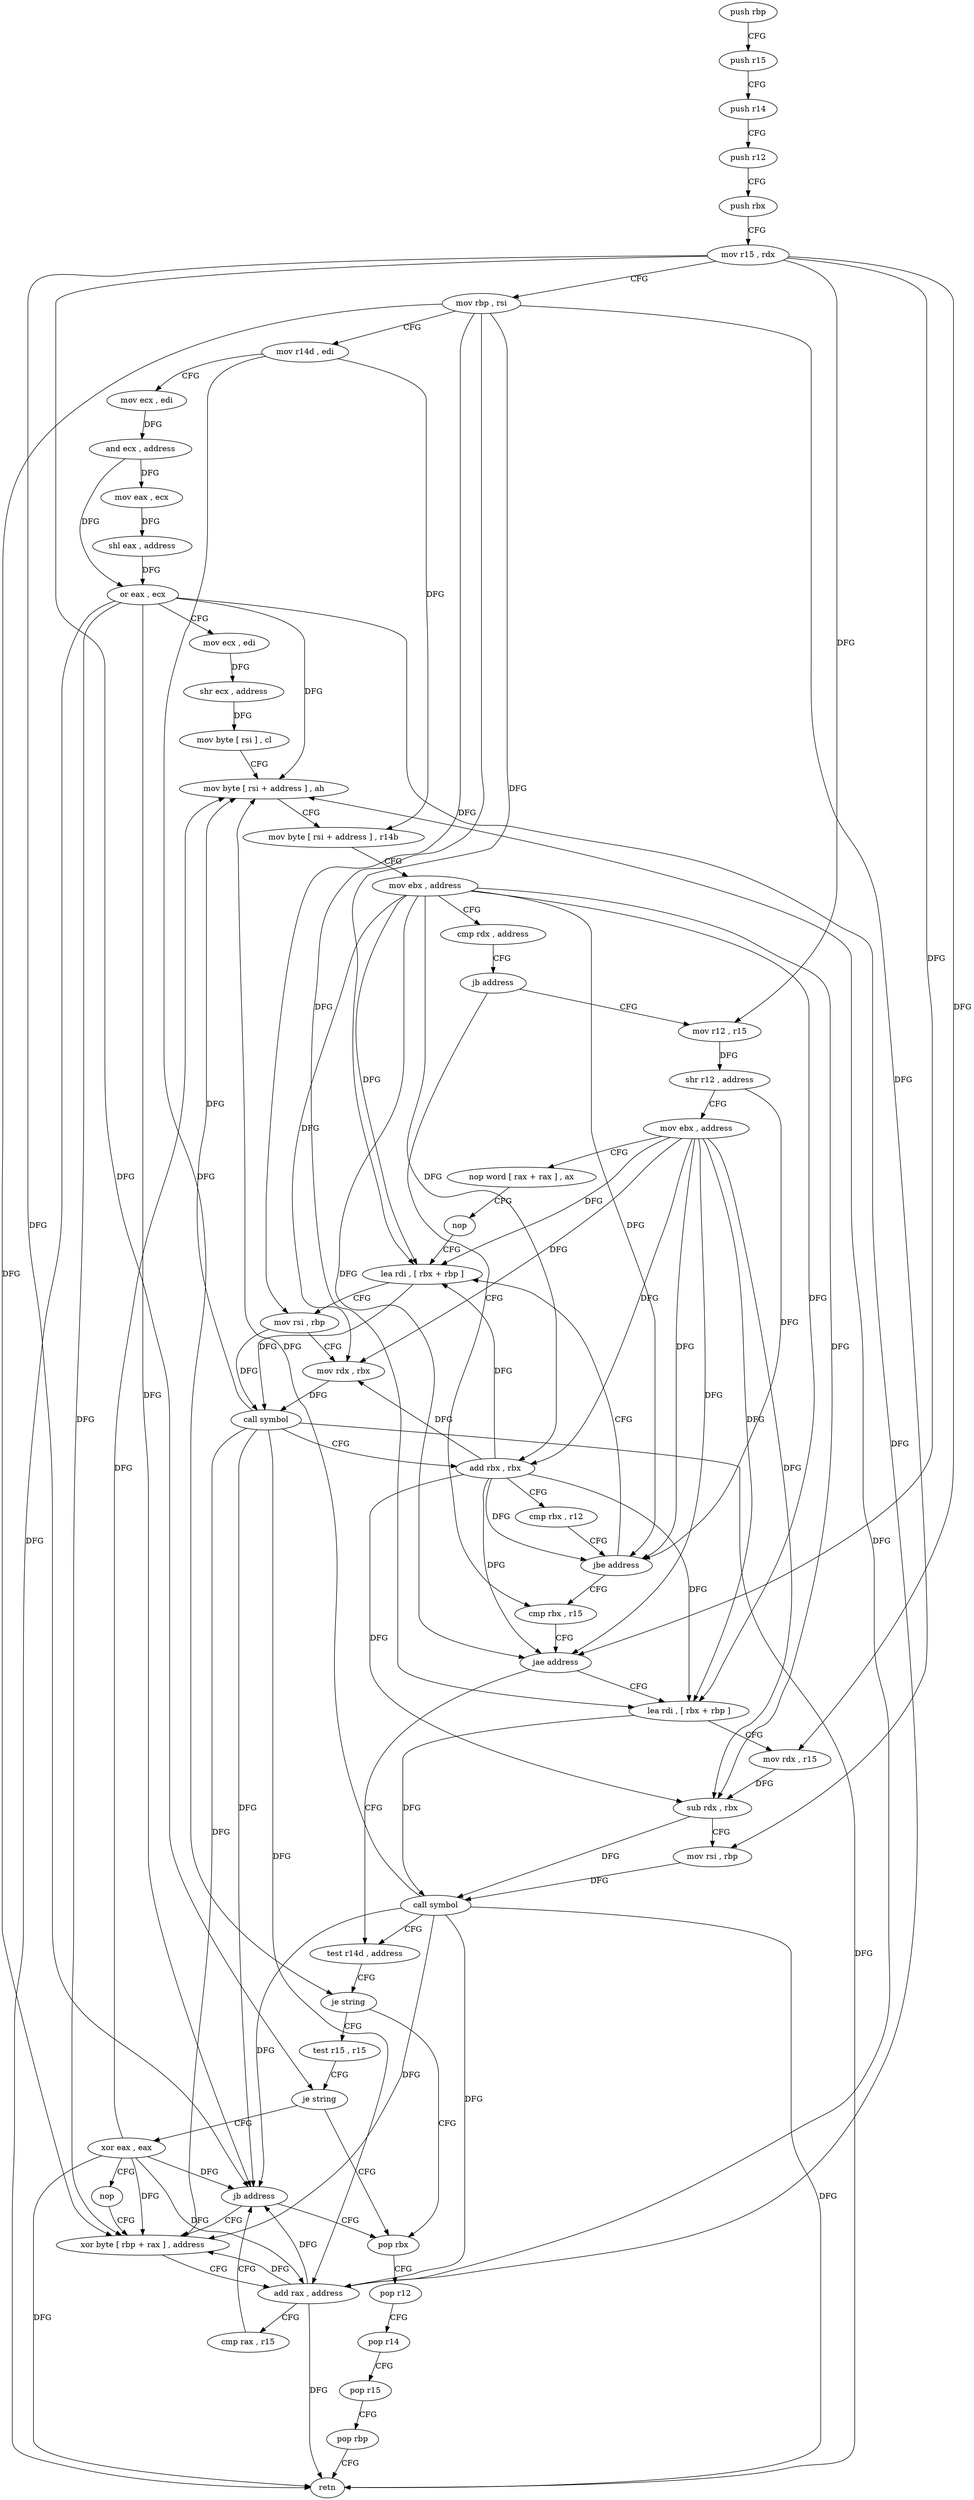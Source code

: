 digraph "func" {
"4207408" [label = "push rbp" ]
"4207409" [label = "push r15" ]
"4207411" [label = "push r14" ]
"4207413" [label = "push r12" ]
"4207415" [label = "push rbx" ]
"4207416" [label = "mov r15 , rdx" ]
"4207419" [label = "mov rbp , rsi" ]
"4207422" [label = "mov r14d , edi" ]
"4207425" [label = "mov ecx , edi" ]
"4207427" [label = "and ecx , address" ]
"4207433" [label = "mov eax , ecx" ]
"4207435" [label = "shl eax , address" ]
"4207438" [label = "or eax , ecx" ]
"4207440" [label = "mov ecx , edi" ]
"4207442" [label = "shr ecx , address" ]
"4207445" [label = "mov byte [ rsi ] , cl" ]
"4207447" [label = "mov byte [ rsi + address ] , ah" ]
"4207450" [label = "mov byte [ rsi + address ] , r14b" ]
"4207454" [label = "mov ebx , address" ]
"4207459" [label = "cmp rdx , address" ]
"4207463" [label = "jb address" ]
"4207511" [label = "cmp rbx , r15" ]
"4207465" [label = "mov r12 , r15" ]
"4207514" [label = "jae address" ]
"4207534" [label = "test r14d , address" ]
"4207516" [label = "lea rdi , [ rbx + rbp ]" ]
"4207468" [label = "shr r12 , address" ]
"4207471" [label = "mov ebx , address" ]
"4207476" [label = "nop word [ rax + rax ] , ax" ]
"4207486" [label = "nop" ]
"4207488" [label = "lea rdi , [ rbx + rbp ]" ]
"4207541" [label = "je string" ]
"4207568" [label = "pop rbx" ]
"4207543" [label = "test r15 , r15" ]
"4207520" [label = "mov rdx , r15" ]
"4207523" [label = "sub rdx , rbx" ]
"4207526" [label = "mov rsi , rbp" ]
"4207529" [label = "call symbol" ]
"4207492" [label = "mov rsi , rbp" ]
"4207495" [label = "mov rdx , rbx" ]
"4207498" [label = "call symbol" ]
"4207503" [label = "add rbx , rbx" ]
"4207506" [label = "cmp rbx , r12" ]
"4207509" [label = "jbe address" ]
"4207569" [label = "pop r12" ]
"4207571" [label = "pop r14" ]
"4207573" [label = "pop r15" ]
"4207575" [label = "pop rbp" ]
"4207576" [label = "retn" ]
"4207546" [label = "je string" ]
"4207548" [label = "xor eax , eax" ]
"4207550" [label = "nop" ]
"4207552" [label = "xor byte [ rbp + rax ] , address" ]
"4207557" [label = "add rax , address" ]
"4207563" [label = "cmp rax , r15" ]
"4207566" [label = "jb address" ]
"4207408" -> "4207409" [ label = "CFG" ]
"4207409" -> "4207411" [ label = "CFG" ]
"4207411" -> "4207413" [ label = "CFG" ]
"4207413" -> "4207415" [ label = "CFG" ]
"4207415" -> "4207416" [ label = "CFG" ]
"4207416" -> "4207419" [ label = "CFG" ]
"4207416" -> "4207514" [ label = "DFG" ]
"4207416" -> "4207465" [ label = "DFG" ]
"4207416" -> "4207520" [ label = "DFG" ]
"4207416" -> "4207546" [ label = "DFG" ]
"4207416" -> "4207566" [ label = "DFG" ]
"4207419" -> "4207422" [ label = "CFG" ]
"4207419" -> "4207516" [ label = "DFG" ]
"4207419" -> "4207526" [ label = "DFG" ]
"4207419" -> "4207488" [ label = "DFG" ]
"4207419" -> "4207492" [ label = "DFG" ]
"4207419" -> "4207552" [ label = "DFG" ]
"4207422" -> "4207425" [ label = "CFG" ]
"4207422" -> "4207450" [ label = "DFG" ]
"4207422" -> "4207541" [ label = "DFG" ]
"4207425" -> "4207427" [ label = "DFG" ]
"4207427" -> "4207433" [ label = "DFG" ]
"4207427" -> "4207438" [ label = "DFG" ]
"4207433" -> "4207435" [ label = "DFG" ]
"4207435" -> "4207438" [ label = "DFG" ]
"4207438" -> "4207440" [ label = "CFG" ]
"4207438" -> "4207447" [ label = "DFG" ]
"4207438" -> "4207576" [ label = "DFG" ]
"4207438" -> "4207552" [ label = "DFG" ]
"4207438" -> "4207557" [ label = "DFG" ]
"4207438" -> "4207566" [ label = "DFG" ]
"4207440" -> "4207442" [ label = "DFG" ]
"4207442" -> "4207445" [ label = "DFG" ]
"4207445" -> "4207447" [ label = "CFG" ]
"4207447" -> "4207450" [ label = "CFG" ]
"4207450" -> "4207454" [ label = "CFG" ]
"4207454" -> "4207459" [ label = "CFG" ]
"4207454" -> "4207514" [ label = "DFG" ]
"4207454" -> "4207516" [ label = "DFG" ]
"4207454" -> "4207523" [ label = "DFG" ]
"4207454" -> "4207488" [ label = "DFG" ]
"4207454" -> "4207495" [ label = "DFG" ]
"4207454" -> "4207503" [ label = "DFG" ]
"4207454" -> "4207509" [ label = "DFG" ]
"4207459" -> "4207463" [ label = "CFG" ]
"4207463" -> "4207511" [ label = "CFG" ]
"4207463" -> "4207465" [ label = "CFG" ]
"4207511" -> "4207514" [ label = "CFG" ]
"4207465" -> "4207468" [ label = "DFG" ]
"4207514" -> "4207534" [ label = "CFG" ]
"4207514" -> "4207516" [ label = "CFG" ]
"4207534" -> "4207541" [ label = "CFG" ]
"4207516" -> "4207520" [ label = "CFG" ]
"4207516" -> "4207529" [ label = "DFG" ]
"4207468" -> "4207471" [ label = "CFG" ]
"4207468" -> "4207509" [ label = "DFG" ]
"4207471" -> "4207476" [ label = "CFG" ]
"4207471" -> "4207514" [ label = "DFG" ]
"4207471" -> "4207516" [ label = "DFG" ]
"4207471" -> "4207523" [ label = "DFG" ]
"4207471" -> "4207488" [ label = "DFG" ]
"4207471" -> "4207495" [ label = "DFG" ]
"4207471" -> "4207503" [ label = "DFG" ]
"4207471" -> "4207509" [ label = "DFG" ]
"4207476" -> "4207486" [ label = "CFG" ]
"4207486" -> "4207488" [ label = "CFG" ]
"4207488" -> "4207492" [ label = "CFG" ]
"4207488" -> "4207498" [ label = "DFG" ]
"4207541" -> "4207568" [ label = "CFG" ]
"4207541" -> "4207543" [ label = "CFG" ]
"4207568" -> "4207569" [ label = "CFG" ]
"4207543" -> "4207546" [ label = "CFG" ]
"4207520" -> "4207523" [ label = "DFG" ]
"4207523" -> "4207526" [ label = "CFG" ]
"4207523" -> "4207529" [ label = "DFG" ]
"4207526" -> "4207529" [ label = "DFG" ]
"4207529" -> "4207534" [ label = "CFG" ]
"4207529" -> "4207447" [ label = "DFG" ]
"4207529" -> "4207576" [ label = "DFG" ]
"4207529" -> "4207552" [ label = "DFG" ]
"4207529" -> "4207557" [ label = "DFG" ]
"4207529" -> "4207566" [ label = "DFG" ]
"4207492" -> "4207495" [ label = "CFG" ]
"4207492" -> "4207498" [ label = "DFG" ]
"4207495" -> "4207498" [ label = "DFG" ]
"4207498" -> "4207503" [ label = "CFG" ]
"4207498" -> "4207447" [ label = "DFG" ]
"4207498" -> "4207576" [ label = "DFG" ]
"4207498" -> "4207552" [ label = "DFG" ]
"4207498" -> "4207557" [ label = "DFG" ]
"4207498" -> "4207566" [ label = "DFG" ]
"4207503" -> "4207506" [ label = "CFG" ]
"4207503" -> "4207523" [ label = "DFG" ]
"4207503" -> "4207495" [ label = "DFG" ]
"4207503" -> "4207514" [ label = "DFG" ]
"4207503" -> "4207516" [ label = "DFG" ]
"4207503" -> "4207488" [ label = "DFG" ]
"4207503" -> "4207509" [ label = "DFG" ]
"4207506" -> "4207509" [ label = "CFG" ]
"4207509" -> "4207488" [ label = "CFG" ]
"4207509" -> "4207511" [ label = "CFG" ]
"4207569" -> "4207571" [ label = "CFG" ]
"4207571" -> "4207573" [ label = "CFG" ]
"4207573" -> "4207575" [ label = "CFG" ]
"4207575" -> "4207576" [ label = "CFG" ]
"4207546" -> "4207568" [ label = "CFG" ]
"4207546" -> "4207548" [ label = "CFG" ]
"4207548" -> "4207550" [ label = "CFG" ]
"4207548" -> "4207447" [ label = "DFG" ]
"4207548" -> "4207576" [ label = "DFG" ]
"4207548" -> "4207552" [ label = "DFG" ]
"4207548" -> "4207557" [ label = "DFG" ]
"4207548" -> "4207566" [ label = "DFG" ]
"4207550" -> "4207552" [ label = "CFG" ]
"4207552" -> "4207557" [ label = "CFG" ]
"4207557" -> "4207563" [ label = "CFG" ]
"4207557" -> "4207447" [ label = "DFG" ]
"4207557" -> "4207552" [ label = "DFG" ]
"4207557" -> "4207576" [ label = "DFG" ]
"4207557" -> "4207566" [ label = "DFG" ]
"4207563" -> "4207566" [ label = "CFG" ]
"4207566" -> "4207552" [ label = "CFG" ]
"4207566" -> "4207568" [ label = "CFG" ]
}
